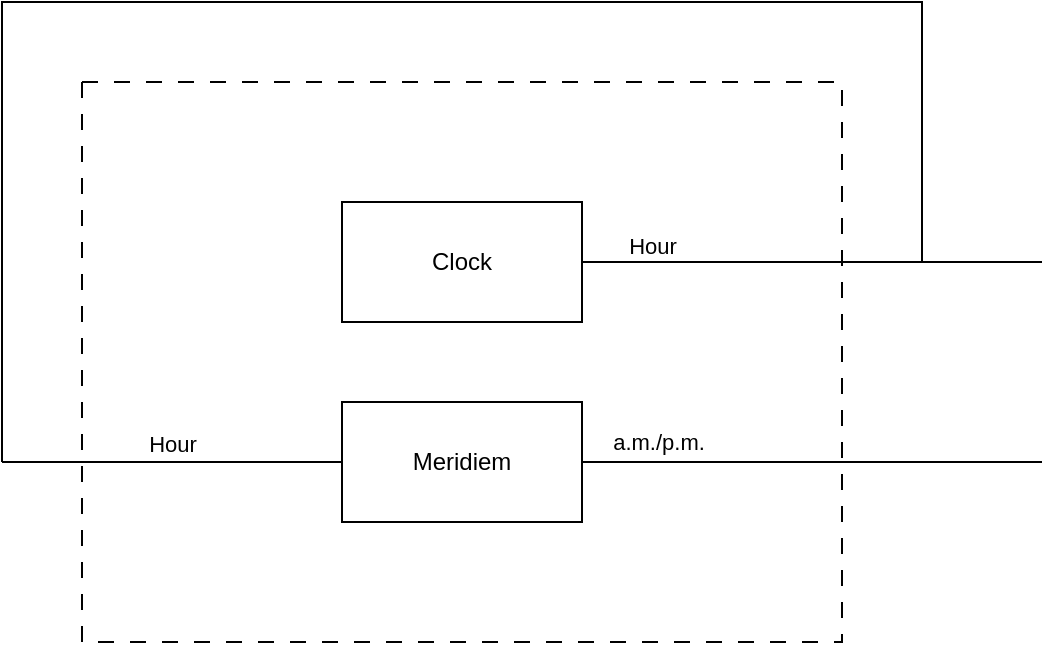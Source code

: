 <mxfile version="28.2.5">
  <diagram name="Page-1" id="3ugAGi-zfJiQKw2o05LZ">
    <mxGraphModel dx="864" dy="947" grid="1" gridSize="10" guides="1" tooltips="1" connect="1" arrows="1" fold="1" page="1" pageScale="1" pageWidth="850" pageHeight="1100" math="0" shadow="0">
      <root>
        <mxCell id="0" />
        <mxCell id="1" parent="0" />
        <mxCell id="NkgDHSGSkPJ8LmDH-r5q-5" value="" style="edgeStyle=orthogonalEdgeStyle;rounded=0;orthogonalLoop=1;jettySize=auto;html=1;exitX=1;exitY=0.5;exitDx=0;exitDy=0;endArrow=none;endFill=0;labelPosition=center;verticalLabelPosition=top;align=center;verticalAlign=bottom;" parent="1" source="NkgDHSGSkPJ8LmDH-r5q-1" edge="1">
          <mxGeometry relative="1" as="geometry">
            <mxPoint x="200" y="590" as="targetPoint" />
            <Array as="points">
              <mxPoint x="660" y="490" />
              <mxPoint x="660" y="360" />
            </Array>
          </mxGeometry>
        </mxCell>
        <mxCell id="EJOdvpWhBUs2nhiwSZu9-2" value="Hour" style="edgeLabel;html=1;align=center;verticalAlign=bottom;resizable=0;points=[];labelPosition=center;verticalLabelPosition=top;" vertex="1" connectable="0" parent="NkgDHSGSkPJ8LmDH-r5q-5">
          <mxGeometry x="-0.929" relative="1" as="geometry">
            <mxPoint as="offset" />
          </mxGeometry>
        </mxCell>
        <mxCell id="NkgDHSGSkPJ8LmDH-r5q-1" value="Clock" style="rounded=0;whiteSpace=wrap;html=1;" parent="1" vertex="1">
          <mxGeometry x="370" y="460" width="120" height="60" as="geometry" />
        </mxCell>
        <mxCell id="NkgDHSGSkPJ8LmDH-r5q-8" value="" style="swimlane;startSize=0;strokeColor=default;dashed=1;dashPattern=8 8;" parent="1" vertex="1">
          <mxGeometry x="240" y="400" width="380" height="280" as="geometry" />
        </mxCell>
        <mxCell id="NkgDHSGSkPJ8LmDH-r5q-17" value="Hour" style="edgeStyle=orthogonalEdgeStyle;rounded=0;orthogonalLoop=1;jettySize=auto;html=1;exitX=0;exitY=0.5;exitDx=0;exitDy=0;endArrow=none;endFill=0;labelPosition=center;verticalLabelPosition=top;align=center;verticalAlign=bottom;" parent="NkgDHSGSkPJ8LmDH-r5q-8" source="NkgDHSGSkPJ8LmDH-r5q-19" edge="1">
          <mxGeometry relative="1" as="geometry">
            <mxPoint x="-40" y="190" as="targetPoint" />
          </mxGeometry>
        </mxCell>
        <mxCell id="NkgDHSGSkPJ8LmDH-r5q-18" value="" style="edgeStyle=orthogonalEdgeStyle;rounded=0;orthogonalLoop=1;jettySize=auto;html=1;exitX=1;exitY=0.5;exitDx=0;exitDy=0;endArrow=none;endFill=0;labelPosition=center;verticalLabelPosition=top;align=center;verticalAlign=bottom;" parent="NkgDHSGSkPJ8LmDH-r5q-8" source="NkgDHSGSkPJ8LmDH-r5q-19" edge="1">
          <mxGeometry relative="1" as="geometry">
            <mxPoint x="480" y="190" as="targetPoint" />
          </mxGeometry>
        </mxCell>
        <mxCell id="EJOdvpWhBUs2nhiwSZu9-3" value="a.m./p.m." style="edgeLabel;html=1;align=center;verticalAlign=middle;resizable=0;points=[];" vertex="1" connectable="0" parent="NkgDHSGSkPJ8LmDH-r5q-18">
          <mxGeometry x="-0.67" y="1" relative="1" as="geometry">
            <mxPoint y="-9" as="offset" />
          </mxGeometry>
        </mxCell>
        <mxCell id="NkgDHSGSkPJ8LmDH-r5q-19" value="Meridiem" style="rounded=0;whiteSpace=wrap;html=1;" parent="NkgDHSGSkPJ8LmDH-r5q-8" vertex="1">
          <mxGeometry x="130" y="160" width="120" height="60" as="geometry" />
        </mxCell>
        <mxCell id="EJOdvpWhBUs2nhiwSZu9-1" value="" style="endArrow=none;html=1;rounded=0;" edge="1" parent="1">
          <mxGeometry width="50" height="50" relative="1" as="geometry">
            <mxPoint x="660" y="490" as="sourcePoint" />
            <mxPoint x="720" y="490" as="targetPoint" />
          </mxGeometry>
        </mxCell>
      </root>
    </mxGraphModel>
  </diagram>
</mxfile>
